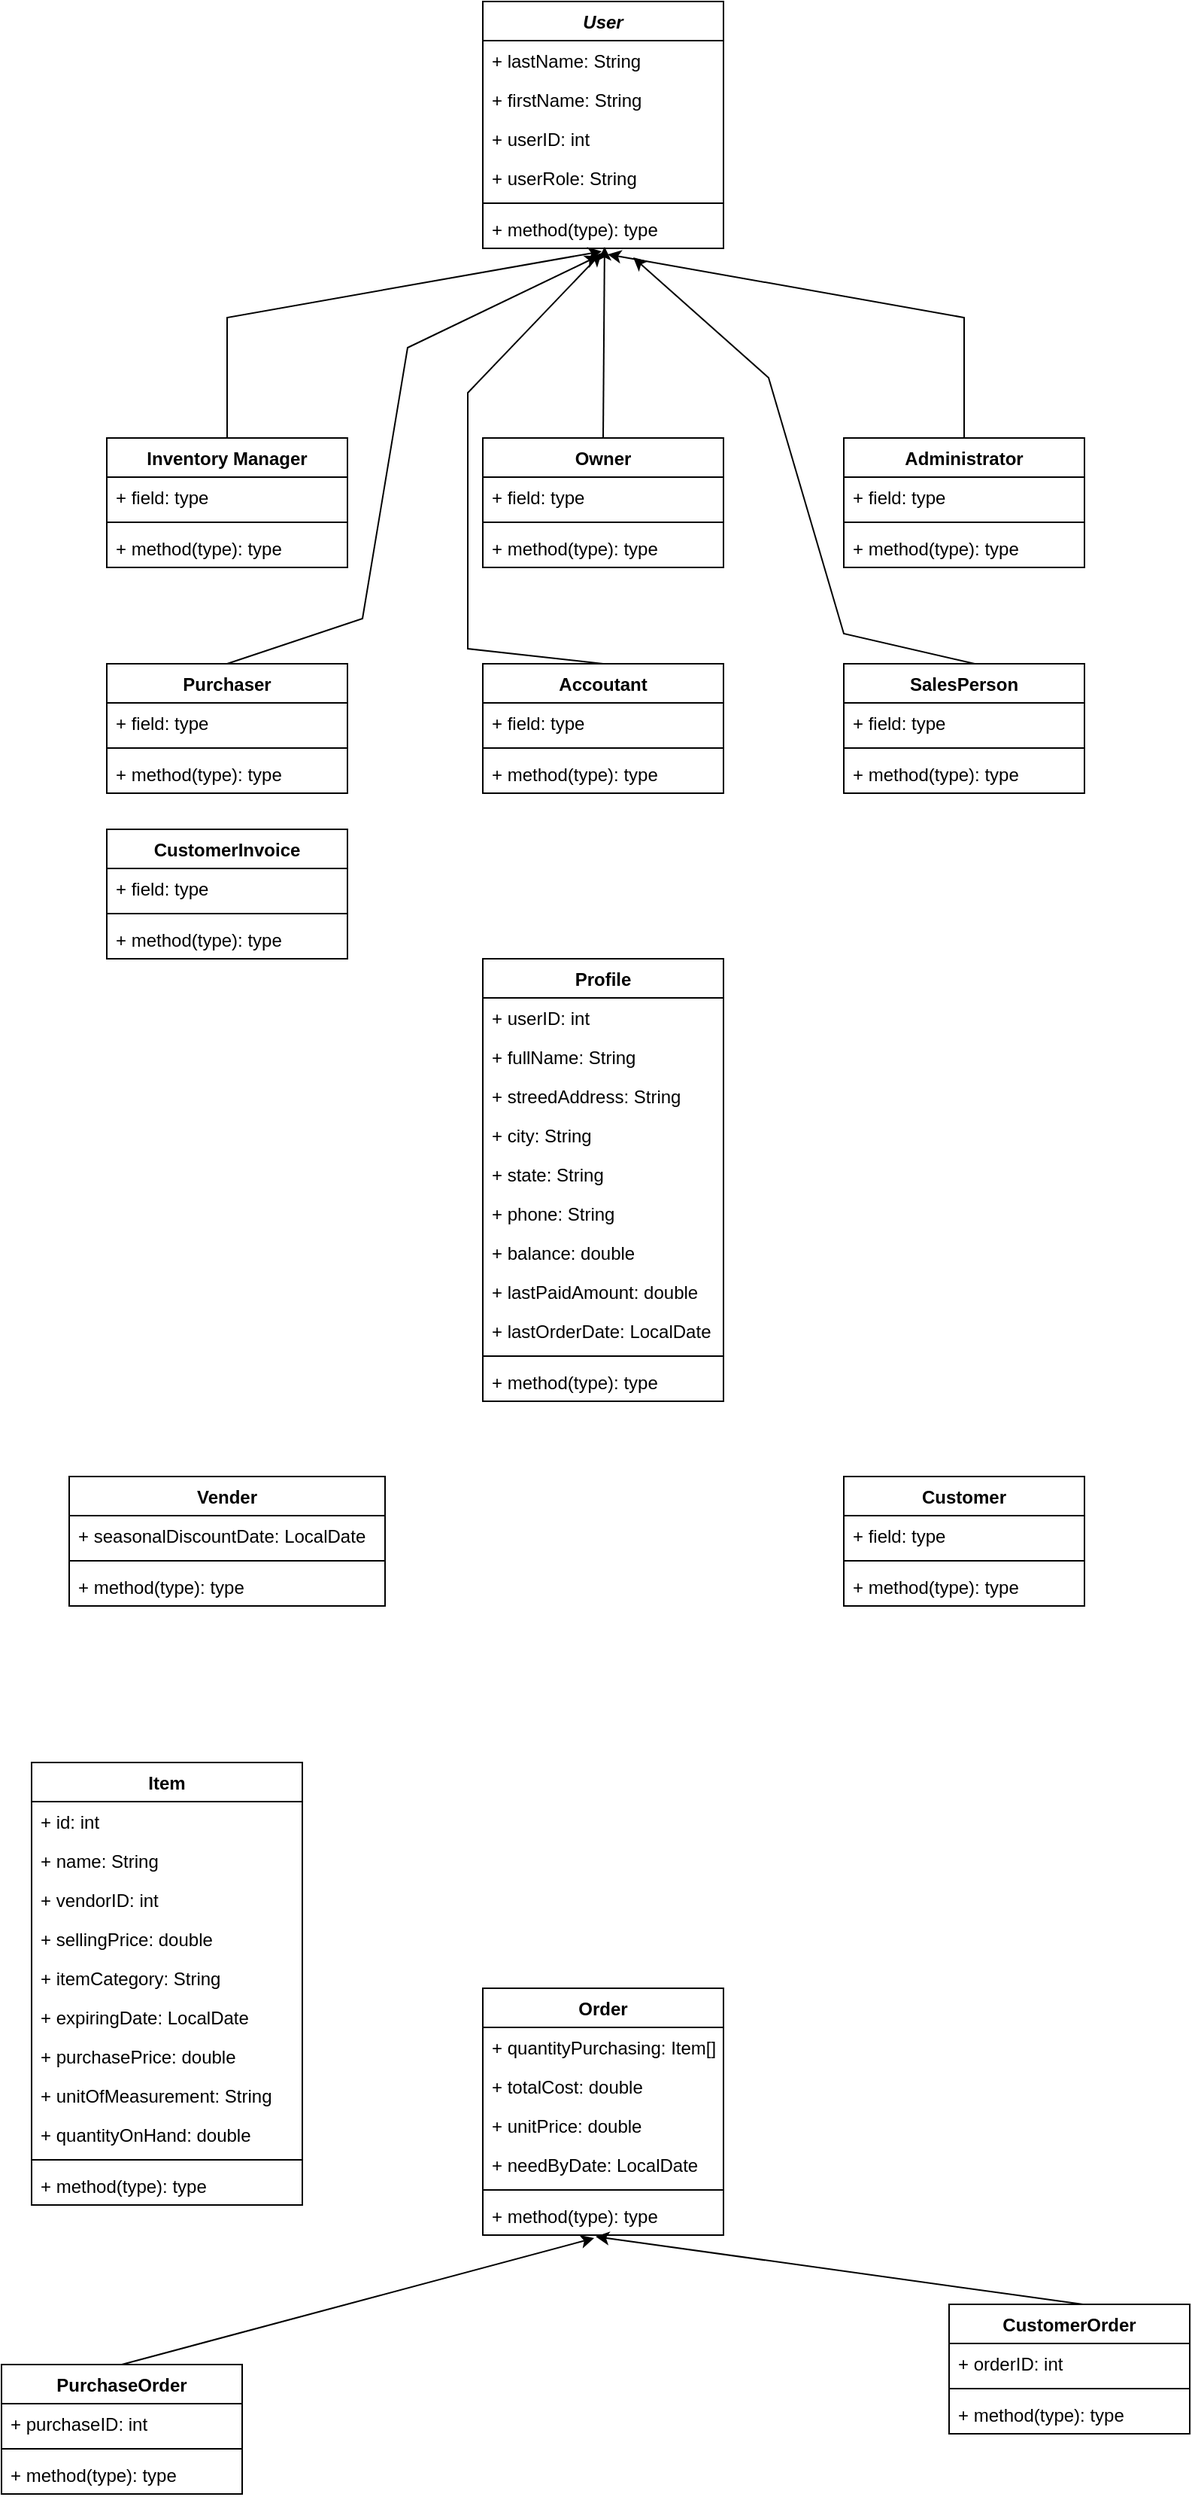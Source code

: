 <mxfile version="20.3.7" type="device" pages="2"><diagram id="37xkxZXAv3mbe71wNWgj" name="Page-1"><mxGraphModel dx="1040" dy="658" grid="1" gridSize="10" guides="1" tooltips="1" connect="1" arrows="1" fold="1" page="1" pageScale="1" pageWidth="850" pageHeight="1100" math="0" shadow="0"><root><mxCell id="0"/><mxCell id="1" parent="0"/><mxCell id="34VyH9xVh-bpmaIBGIde-11" value="User" style="swimlane;fontStyle=3;align=center;verticalAlign=top;childLayout=stackLayout;horizontal=1;startSize=26;horizontalStack=0;resizeParent=1;resizeParentMax=0;resizeLast=0;collapsible=1;marginBottom=0;" vertex="1" parent="1"><mxGeometry x="330" y="10" width="160" height="164" as="geometry"/></mxCell><mxCell id="34VyH9xVh-bpmaIBGIde-12" value="+ lastName: String" style="text;strokeColor=none;fillColor=none;align=left;verticalAlign=top;spacingLeft=4;spacingRight=4;overflow=hidden;rotatable=0;points=[[0,0.5],[1,0.5]];portConstraint=eastwest;" vertex="1" parent="34VyH9xVh-bpmaIBGIde-11"><mxGeometry y="26" width="160" height="26" as="geometry"/></mxCell><mxCell id="34VyH9xVh-bpmaIBGIde-15" value="+ firstName: String" style="text;strokeColor=none;fillColor=none;align=left;verticalAlign=top;spacingLeft=4;spacingRight=4;overflow=hidden;rotatable=0;points=[[0,0.5],[1,0.5]];portConstraint=eastwest;" vertex="1" parent="34VyH9xVh-bpmaIBGIde-11"><mxGeometry y="52" width="160" height="26" as="geometry"/></mxCell><mxCell id="34VyH9xVh-bpmaIBGIde-16" value="+ userID: int" style="text;strokeColor=none;fillColor=none;align=left;verticalAlign=top;spacingLeft=4;spacingRight=4;overflow=hidden;rotatable=0;points=[[0,0.5],[1,0.5]];portConstraint=eastwest;" vertex="1" parent="34VyH9xVh-bpmaIBGIde-11"><mxGeometry y="78" width="160" height="26" as="geometry"/></mxCell><mxCell id="34VyH9xVh-bpmaIBGIde-17" value="+ userRole: String" style="text;strokeColor=none;fillColor=none;align=left;verticalAlign=top;spacingLeft=4;spacingRight=4;overflow=hidden;rotatable=0;points=[[0,0.5],[1,0.5]];portConstraint=eastwest;" vertex="1" parent="34VyH9xVh-bpmaIBGIde-11"><mxGeometry y="104" width="160" height="26" as="geometry"/></mxCell><mxCell id="34VyH9xVh-bpmaIBGIde-13" value="" style="line;strokeWidth=1;fillColor=none;align=left;verticalAlign=middle;spacingTop=-1;spacingLeft=3;spacingRight=3;rotatable=0;labelPosition=right;points=[];portConstraint=eastwest;strokeColor=inherit;" vertex="1" parent="34VyH9xVh-bpmaIBGIde-11"><mxGeometry y="130" width="160" height="8" as="geometry"/></mxCell><mxCell id="34VyH9xVh-bpmaIBGIde-14" value="+ method(type): type" style="text;strokeColor=none;fillColor=none;align=left;verticalAlign=top;spacingLeft=4;spacingRight=4;overflow=hidden;rotatable=0;points=[[0,0.5],[1,0.5]];portConstraint=eastwest;" vertex="1" parent="34VyH9xVh-bpmaIBGIde-11"><mxGeometry y="138" width="160" height="26" as="geometry"/></mxCell><mxCell id="34VyH9xVh-bpmaIBGIde-25" value="Inventory Manager" style="swimlane;fontStyle=1;align=center;verticalAlign=top;childLayout=stackLayout;horizontal=1;startSize=26;horizontalStack=0;resizeParent=1;resizeParentMax=0;resizeLast=0;collapsible=1;marginBottom=0;" vertex="1" parent="1"><mxGeometry x="80" y="300" width="160" height="86" as="geometry"/></mxCell><mxCell id="34VyH9xVh-bpmaIBGIde-26" value="+ field: type" style="text;strokeColor=none;fillColor=none;align=left;verticalAlign=top;spacingLeft=4;spacingRight=4;overflow=hidden;rotatable=0;points=[[0,0.5],[1,0.5]];portConstraint=eastwest;" vertex="1" parent="34VyH9xVh-bpmaIBGIde-25"><mxGeometry y="26" width="160" height="26" as="geometry"/></mxCell><mxCell id="34VyH9xVh-bpmaIBGIde-27" value="" style="line;strokeWidth=1;fillColor=none;align=left;verticalAlign=middle;spacingTop=-1;spacingLeft=3;spacingRight=3;rotatable=0;labelPosition=right;points=[];portConstraint=eastwest;strokeColor=inherit;" vertex="1" parent="34VyH9xVh-bpmaIBGIde-25"><mxGeometry y="52" width="160" height="8" as="geometry"/></mxCell><mxCell id="34VyH9xVh-bpmaIBGIde-28" value="+ method(type): type" style="text;strokeColor=none;fillColor=none;align=left;verticalAlign=top;spacingLeft=4;spacingRight=4;overflow=hidden;rotatable=0;points=[[0,0.5],[1,0.5]];portConstraint=eastwest;" vertex="1" parent="34VyH9xVh-bpmaIBGIde-25"><mxGeometry y="60" width="160" height="26" as="geometry"/></mxCell><mxCell id="34VyH9xVh-bpmaIBGIde-29" value="Owner" style="swimlane;fontStyle=1;align=center;verticalAlign=top;childLayout=stackLayout;horizontal=1;startSize=26;horizontalStack=0;resizeParent=1;resizeParentMax=0;resizeLast=0;collapsible=1;marginBottom=0;" vertex="1" parent="1"><mxGeometry x="330" y="300" width="160" height="86" as="geometry"/></mxCell><mxCell id="34VyH9xVh-bpmaIBGIde-30" value="+ field: type" style="text;strokeColor=none;fillColor=none;align=left;verticalAlign=top;spacingLeft=4;spacingRight=4;overflow=hidden;rotatable=0;points=[[0,0.5],[1,0.5]];portConstraint=eastwest;" vertex="1" parent="34VyH9xVh-bpmaIBGIde-29"><mxGeometry y="26" width="160" height="26" as="geometry"/></mxCell><mxCell id="34VyH9xVh-bpmaIBGIde-31" value="" style="line;strokeWidth=1;fillColor=none;align=left;verticalAlign=middle;spacingTop=-1;spacingLeft=3;spacingRight=3;rotatable=0;labelPosition=right;points=[];portConstraint=eastwest;strokeColor=inherit;" vertex="1" parent="34VyH9xVh-bpmaIBGIde-29"><mxGeometry y="52" width="160" height="8" as="geometry"/></mxCell><mxCell id="34VyH9xVh-bpmaIBGIde-32" value="+ method(type): type" style="text;strokeColor=none;fillColor=none;align=left;verticalAlign=top;spacingLeft=4;spacingRight=4;overflow=hidden;rotatable=0;points=[[0,0.5],[1,0.5]];portConstraint=eastwest;" vertex="1" parent="34VyH9xVh-bpmaIBGIde-29"><mxGeometry y="60" width="160" height="26" as="geometry"/></mxCell><mxCell id="34VyH9xVh-bpmaIBGIde-33" value="Administrator" style="swimlane;fontStyle=1;align=center;verticalAlign=top;childLayout=stackLayout;horizontal=1;startSize=26;horizontalStack=0;resizeParent=1;resizeParentMax=0;resizeLast=0;collapsible=1;marginBottom=0;" vertex="1" parent="1"><mxGeometry x="570" y="300" width="160" height="86" as="geometry"/></mxCell><mxCell id="34VyH9xVh-bpmaIBGIde-34" value="+ field: type" style="text;strokeColor=none;fillColor=none;align=left;verticalAlign=top;spacingLeft=4;spacingRight=4;overflow=hidden;rotatable=0;points=[[0,0.5],[1,0.5]];portConstraint=eastwest;" vertex="1" parent="34VyH9xVh-bpmaIBGIde-33"><mxGeometry y="26" width="160" height="26" as="geometry"/></mxCell><mxCell id="34VyH9xVh-bpmaIBGIde-35" value="" style="line;strokeWidth=1;fillColor=none;align=left;verticalAlign=middle;spacingTop=-1;spacingLeft=3;spacingRight=3;rotatable=0;labelPosition=right;points=[];portConstraint=eastwest;strokeColor=inherit;" vertex="1" parent="34VyH9xVh-bpmaIBGIde-33"><mxGeometry y="52" width="160" height="8" as="geometry"/></mxCell><mxCell id="34VyH9xVh-bpmaIBGIde-36" value="+ method(type): type" style="text;strokeColor=none;fillColor=none;align=left;verticalAlign=top;spacingLeft=4;spacingRight=4;overflow=hidden;rotatable=0;points=[[0,0.5],[1,0.5]];portConstraint=eastwest;" vertex="1" parent="34VyH9xVh-bpmaIBGIde-33"><mxGeometry y="60" width="160" height="26" as="geometry"/></mxCell><mxCell id="tsHNt6cG1XKuOGAGjtDN-1" value="Purchaser" style="swimlane;fontStyle=1;align=center;verticalAlign=top;childLayout=stackLayout;horizontal=1;startSize=26;horizontalStack=0;resizeParent=1;resizeParentMax=0;resizeLast=0;collapsible=1;marginBottom=0;" vertex="1" parent="1"><mxGeometry x="80" y="450" width="160" height="86" as="geometry"/></mxCell><mxCell id="tsHNt6cG1XKuOGAGjtDN-2" value="+ field: type" style="text;strokeColor=none;fillColor=none;align=left;verticalAlign=top;spacingLeft=4;spacingRight=4;overflow=hidden;rotatable=0;points=[[0,0.5],[1,0.5]];portConstraint=eastwest;" vertex="1" parent="tsHNt6cG1XKuOGAGjtDN-1"><mxGeometry y="26" width="160" height="26" as="geometry"/></mxCell><mxCell id="tsHNt6cG1XKuOGAGjtDN-3" value="" style="line;strokeWidth=1;fillColor=none;align=left;verticalAlign=middle;spacingTop=-1;spacingLeft=3;spacingRight=3;rotatable=0;labelPosition=right;points=[];portConstraint=eastwest;strokeColor=inherit;" vertex="1" parent="tsHNt6cG1XKuOGAGjtDN-1"><mxGeometry y="52" width="160" height="8" as="geometry"/></mxCell><mxCell id="tsHNt6cG1XKuOGAGjtDN-4" value="+ method(type): type" style="text;strokeColor=none;fillColor=none;align=left;verticalAlign=top;spacingLeft=4;spacingRight=4;overflow=hidden;rotatable=0;points=[[0,0.5],[1,0.5]];portConstraint=eastwest;" vertex="1" parent="tsHNt6cG1XKuOGAGjtDN-1"><mxGeometry y="60" width="160" height="26" as="geometry"/></mxCell><mxCell id="tsHNt6cG1XKuOGAGjtDN-5" value="" style="endArrow=classic;html=1;rounded=0;exitX=0.5;exitY=0;exitDx=0;exitDy=0;entryX=0.506;entryY=0.962;entryDx=0;entryDy=0;entryPerimeter=0;" edge="1" parent="1" source="34VyH9xVh-bpmaIBGIde-29" target="34VyH9xVh-bpmaIBGIde-14"><mxGeometry width="50" height="50" relative="1" as="geometry"><mxPoint x="400" y="440" as="sourcePoint"/><mxPoint x="450" y="390" as="targetPoint"/></mxGeometry></mxCell><mxCell id="tsHNt6cG1XKuOGAGjtDN-6" value="" style="endArrow=classic;html=1;rounded=0;exitX=0.5;exitY=0;exitDx=0;exitDy=0;entryX=0.494;entryY=1.077;entryDx=0;entryDy=0;entryPerimeter=0;" edge="1" parent="1" source="34VyH9xVh-bpmaIBGIde-25" target="34VyH9xVh-bpmaIBGIde-14"><mxGeometry width="50" height="50" relative="1" as="geometry"><mxPoint x="400" y="240" as="sourcePoint"/><mxPoint x="430" y="220" as="targetPoint"/><Array as="points"><mxPoint x="160" y="220"/></Array></mxGeometry></mxCell><mxCell id="tsHNt6cG1XKuOGAGjtDN-7" value="" style="endArrow=classic;html=1;rounded=0;exitX=0.5;exitY=0;exitDx=0;exitDy=0;entryX=0.519;entryY=1.154;entryDx=0;entryDy=0;entryPerimeter=0;" edge="1" parent="1" source="34VyH9xVh-bpmaIBGIde-33" target="34VyH9xVh-bpmaIBGIde-14"><mxGeometry width="50" height="50" relative="1" as="geometry"><mxPoint x="400" y="240" as="sourcePoint"/><mxPoint x="450" y="220" as="targetPoint"/><Array as="points"><mxPoint x="650" y="220"/></Array></mxGeometry></mxCell><mxCell id="tsHNt6cG1XKuOGAGjtDN-12" value="Accoutant" style="swimlane;fontStyle=1;align=center;verticalAlign=top;childLayout=stackLayout;horizontal=1;startSize=26;horizontalStack=0;resizeParent=1;resizeParentMax=0;resizeLast=0;collapsible=1;marginBottom=0;" vertex="1" parent="1"><mxGeometry x="330" y="450" width="160" height="86" as="geometry"/></mxCell><mxCell id="tsHNt6cG1XKuOGAGjtDN-13" value="+ field: type" style="text;strokeColor=none;fillColor=none;align=left;verticalAlign=top;spacingLeft=4;spacingRight=4;overflow=hidden;rotatable=0;points=[[0,0.5],[1,0.5]];portConstraint=eastwest;" vertex="1" parent="tsHNt6cG1XKuOGAGjtDN-12"><mxGeometry y="26" width="160" height="26" as="geometry"/></mxCell><mxCell id="tsHNt6cG1XKuOGAGjtDN-14" value="" style="line;strokeWidth=1;fillColor=none;align=left;verticalAlign=middle;spacingTop=-1;spacingLeft=3;spacingRight=3;rotatable=0;labelPosition=right;points=[];portConstraint=eastwest;strokeColor=inherit;" vertex="1" parent="tsHNt6cG1XKuOGAGjtDN-12"><mxGeometry y="52" width="160" height="8" as="geometry"/></mxCell><mxCell id="tsHNt6cG1XKuOGAGjtDN-15" value="+ method(type): type" style="text;strokeColor=none;fillColor=none;align=left;verticalAlign=top;spacingLeft=4;spacingRight=4;overflow=hidden;rotatable=0;points=[[0,0.5],[1,0.5]];portConstraint=eastwest;" vertex="1" parent="tsHNt6cG1XKuOGAGjtDN-12"><mxGeometry y="60" width="160" height="26" as="geometry"/></mxCell><mxCell id="tsHNt6cG1XKuOGAGjtDN-16" value="SalesPerson" style="swimlane;fontStyle=1;align=center;verticalAlign=top;childLayout=stackLayout;horizontal=1;startSize=26;horizontalStack=0;resizeParent=1;resizeParentMax=0;resizeLast=0;collapsible=1;marginBottom=0;" vertex="1" parent="1"><mxGeometry x="570" y="450" width="160" height="86" as="geometry"/></mxCell><mxCell id="tsHNt6cG1XKuOGAGjtDN-17" value="+ field: type" style="text;strokeColor=none;fillColor=none;align=left;verticalAlign=top;spacingLeft=4;spacingRight=4;overflow=hidden;rotatable=0;points=[[0,0.5],[1,0.5]];portConstraint=eastwest;" vertex="1" parent="tsHNt6cG1XKuOGAGjtDN-16"><mxGeometry y="26" width="160" height="26" as="geometry"/></mxCell><mxCell id="tsHNt6cG1XKuOGAGjtDN-18" value="" style="line;strokeWidth=1;fillColor=none;align=left;verticalAlign=middle;spacingTop=-1;spacingLeft=3;spacingRight=3;rotatable=0;labelPosition=right;points=[];portConstraint=eastwest;strokeColor=inherit;" vertex="1" parent="tsHNt6cG1XKuOGAGjtDN-16"><mxGeometry y="52" width="160" height="8" as="geometry"/></mxCell><mxCell id="tsHNt6cG1XKuOGAGjtDN-19" value="+ method(type): type" style="text;strokeColor=none;fillColor=none;align=left;verticalAlign=top;spacingLeft=4;spacingRight=4;overflow=hidden;rotatable=0;points=[[0,0.5],[1,0.5]];portConstraint=eastwest;" vertex="1" parent="tsHNt6cG1XKuOGAGjtDN-16"><mxGeometry y="60" width="160" height="26" as="geometry"/></mxCell><mxCell id="tsHNt6cG1XKuOGAGjtDN-20" value="Customer" style="swimlane;fontStyle=1;align=center;verticalAlign=top;childLayout=stackLayout;horizontal=1;startSize=26;horizontalStack=0;resizeParent=1;resizeParentMax=0;resizeLast=0;collapsible=1;marginBottom=0;" vertex="1" parent="1"><mxGeometry x="570" y="990" width="160" height="86" as="geometry"/></mxCell><mxCell id="tsHNt6cG1XKuOGAGjtDN-21" value="+ field: type" style="text;strokeColor=none;fillColor=none;align=left;verticalAlign=top;spacingLeft=4;spacingRight=4;overflow=hidden;rotatable=0;points=[[0,0.5],[1,0.5]];portConstraint=eastwest;" vertex="1" parent="tsHNt6cG1XKuOGAGjtDN-20"><mxGeometry y="26" width="160" height="26" as="geometry"/></mxCell><mxCell id="tsHNt6cG1XKuOGAGjtDN-22" value="" style="line;strokeWidth=1;fillColor=none;align=left;verticalAlign=middle;spacingTop=-1;spacingLeft=3;spacingRight=3;rotatable=0;labelPosition=right;points=[];portConstraint=eastwest;strokeColor=inherit;" vertex="1" parent="tsHNt6cG1XKuOGAGjtDN-20"><mxGeometry y="52" width="160" height="8" as="geometry"/></mxCell><mxCell id="tsHNt6cG1XKuOGAGjtDN-23" value="+ method(type): type" style="text;strokeColor=none;fillColor=none;align=left;verticalAlign=top;spacingLeft=4;spacingRight=4;overflow=hidden;rotatable=0;points=[[0,0.5],[1,0.5]];portConstraint=eastwest;" vertex="1" parent="tsHNt6cG1XKuOGAGjtDN-20"><mxGeometry y="60" width="160" height="26" as="geometry"/></mxCell><mxCell id="tsHNt6cG1XKuOGAGjtDN-25" value="" style="endArrow=classic;html=1;rounded=0;exitX=0.544;exitY=0;exitDx=0;exitDy=0;exitPerimeter=0;" edge="1" parent="1" source="tsHNt6cG1XKuOGAGjtDN-16"><mxGeometry width="50" height="50" relative="1" as="geometry"><mxPoint x="400" y="520" as="sourcePoint"/><mxPoint x="430" y="180" as="targetPoint"/><Array as="points"><mxPoint x="570" y="430"/><mxPoint x="520" y="260"/></Array></mxGeometry></mxCell><mxCell id="tsHNt6cG1XKuOGAGjtDN-26" value="" style="endArrow=classic;html=1;rounded=0;exitX=0.5;exitY=0;exitDx=0;exitDy=0;entryX=0.494;entryY=1.115;entryDx=0;entryDy=0;entryPerimeter=0;" edge="1" parent="1" source="tsHNt6cG1XKuOGAGjtDN-12" target="34VyH9xVh-bpmaIBGIde-14"><mxGeometry width="50" height="50" relative="1" as="geometry"><mxPoint x="400" y="520" as="sourcePoint"/><mxPoint x="425" y="180" as="targetPoint"/><Array as="points"><mxPoint x="320" y="440"/><mxPoint x="320" y="270"/></Array></mxGeometry></mxCell><mxCell id="tsHNt6cG1XKuOGAGjtDN-27" value="" style="endArrow=classic;html=1;rounded=0;exitX=0.5;exitY=0;exitDx=0;exitDy=0;entryX=0.481;entryY=1.192;entryDx=0;entryDy=0;entryPerimeter=0;" edge="1" parent="1" source="tsHNt6cG1XKuOGAGjtDN-1" target="34VyH9xVh-bpmaIBGIde-14"><mxGeometry width="50" height="50" relative="1" as="geometry"><mxPoint x="400" y="420" as="sourcePoint"/><mxPoint x="450" y="370" as="targetPoint"/><Array as="points"><mxPoint x="250" y="420"/><mxPoint x="280" y="240"/></Array></mxGeometry></mxCell><mxCell id="tsHNt6cG1XKuOGAGjtDN-28" value="Item" style="swimlane;fontStyle=1;align=center;verticalAlign=top;childLayout=stackLayout;horizontal=1;startSize=26;horizontalStack=0;resizeParent=1;resizeParentMax=0;resizeLast=0;collapsible=1;marginBottom=0;" vertex="1" parent="1"><mxGeometry x="30" y="1180" width="180" height="294" as="geometry"/></mxCell><mxCell id="tsHNt6cG1XKuOGAGjtDN-29" value="+ id: int" style="text;strokeColor=none;fillColor=none;align=left;verticalAlign=top;spacingLeft=4;spacingRight=4;overflow=hidden;rotatable=0;points=[[0,0.5],[1,0.5]];portConstraint=eastwest;" vertex="1" parent="tsHNt6cG1XKuOGAGjtDN-28"><mxGeometry y="26" width="180" height="26" as="geometry"/></mxCell><mxCell id="tsHNt6cG1XKuOGAGjtDN-56" value="+ name: String" style="text;strokeColor=none;fillColor=none;align=left;verticalAlign=top;spacingLeft=4;spacingRight=4;overflow=hidden;rotatable=0;points=[[0,0.5],[1,0.5]];portConstraint=eastwest;" vertex="1" parent="tsHNt6cG1XKuOGAGjtDN-28"><mxGeometry y="52" width="180" height="26" as="geometry"/></mxCell><mxCell id="tsHNt6cG1XKuOGAGjtDN-57" value="+ vendorID: int" style="text;strokeColor=none;fillColor=none;align=left;verticalAlign=top;spacingLeft=4;spacingRight=4;overflow=hidden;rotatable=0;points=[[0,0.5],[1,0.5]];portConstraint=eastwest;" vertex="1" parent="tsHNt6cG1XKuOGAGjtDN-28"><mxGeometry y="78" width="180" height="26" as="geometry"/></mxCell><mxCell id="tsHNt6cG1XKuOGAGjtDN-58" value="+ sellingPrice: double" style="text;strokeColor=none;fillColor=none;align=left;verticalAlign=top;spacingLeft=4;spacingRight=4;overflow=hidden;rotatable=0;points=[[0,0.5],[1,0.5]];portConstraint=eastwest;" vertex="1" parent="tsHNt6cG1XKuOGAGjtDN-28"><mxGeometry y="104" width="180" height="26" as="geometry"/></mxCell><mxCell id="tsHNt6cG1XKuOGAGjtDN-59" value="+ itemCategory: String" style="text;strokeColor=none;fillColor=none;align=left;verticalAlign=top;spacingLeft=4;spacingRight=4;overflow=hidden;rotatable=0;points=[[0,0.5],[1,0.5]];portConstraint=eastwest;" vertex="1" parent="tsHNt6cG1XKuOGAGjtDN-28"><mxGeometry y="130" width="180" height="26" as="geometry"/></mxCell><mxCell id="tsHNt6cG1XKuOGAGjtDN-60" value="+ expiringDate: LocalDate" style="text;strokeColor=none;fillColor=none;align=left;verticalAlign=top;spacingLeft=4;spacingRight=4;overflow=hidden;rotatable=0;points=[[0,0.5],[1,0.5]];portConstraint=eastwest;" vertex="1" parent="tsHNt6cG1XKuOGAGjtDN-28"><mxGeometry y="156" width="180" height="26" as="geometry"/></mxCell><mxCell id="tsHNt6cG1XKuOGAGjtDN-61" value="+ purchasePrice: double" style="text;strokeColor=none;fillColor=none;align=left;verticalAlign=top;spacingLeft=4;spacingRight=4;overflow=hidden;rotatable=0;points=[[0,0.5],[1,0.5]];portConstraint=eastwest;" vertex="1" parent="tsHNt6cG1XKuOGAGjtDN-28"><mxGeometry y="182" width="180" height="26" as="geometry"/></mxCell><mxCell id="tsHNt6cG1XKuOGAGjtDN-62" value="+ unitOfMeasurement: String" style="text;strokeColor=none;fillColor=none;align=left;verticalAlign=top;spacingLeft=4;spacingRight=4;overflow=hidden;rotatable=0;points=[[0,0.5],[1,0.5]];portConstraint=eastwest;" vertex="1" parent="tsHNt6cG1XKuOGAGjtDN-28"><mxGeometry y="208" width="180" height="26" as="geometry"/></mxCell><mxCell id="tsHNt6cG1XKuOGAGjtDN-63" value="+ quantityOnHand: double" style="text;strokeColor=none;fillColor=none;align=left;verticalAlign=top;spacingLeft=4;spacingRight=4;overflow=hidden;rotatable=0;points=[[0,0.5],[1,0.5]];portConstraint=eastwest;" vertex="1" parent="tsHNt6cG1XKuOGAGjtDN-28"><mxGeometry y="234" width="180" height="26" as="geometry"/></mxCell><mxCell id="tsHNt6cG1XKuOGAGjtDN-30" value="" style="line;strokeWidth=1;fillColor=none;align=left;verticalAlign=middle;spacingTop=-1;spacingLeft=3;spacingRight=3;rotatable=0;labelPosition=right;points=[];portConstraint=eastwest;strokeColor=inherit;" vertex="1" parent="tsHNt6cG1XKuOGAGjtDN-28"><mxGeometry y="260" width="180" height="8" as="geometry"/></mxCell><mxCell id="tsHNt6cG1XKuOGAGjtDN-31" value="+ method(type): type" style="text;strokeColor=none;fillColor=none;align=left;verticalAlign=top;spacingLeft=4;spacingRight=4;overflow=hidden;rotatable=0;points=[[0,0.5],[1,0.5]];portConstraint=eastwest;" vertex="1" parent="tsHNt6cG1XKuOGAGjtDN-28"><mxGeometry y="268" width="180" height="26" as="geometry"/></mxCell><mxCell id="tsHNt6cG1XKuOGAGjtDN-32" value="Vender" style="swimlane;fontStyle=1;align=center;verticalAlign=top;childLayout=stackLayout;horizontal=1;startSize=26;horizontalStack=0;resizeParent=1;resizeParentMax=0;resizeLast=0;collapsible=1;marginBottom=0;" vertex="1" parent="1"><mxGeometry x="55" y="990" width="210" height="86" as="geometry"/></mxCell><mxCell id="tsHNt6cG1XKuOGAGjtDN-33" value="+ seasonalDiscountDate: LocalDate" style="text;strokeColor=none;fillColor=none;align=left;verticalAlign=top;spacingLeft=4;spacingRight=4;overflow=hidden;rotatable=0;points=[[0,0.5],[1,0.5]];portConstraint=eastwest;" vertex="1" parent="tsHNt6cG1XKuOGAGjtDN-32"><mxGeometry y="26" width="210" height="26" as="geometry"/></mxCell><mxCell id="tsHNt6cG1XKuOGAGjtDN-34" value="" style="line;strokeWidth=1;fillColor=none;align=left;verticalAlign=middle;spacingTop=-1;spacingLeft=3;spacingRight=3;rotatable=0;labelPosition=right;points=[];portConstraint=eastwest;strokeColor=inherit;" vertex="1" parent="tsHNt6cG1XKuOGAGjtDN-32"><mxGeometry y="52" width="210" height="8" as="geometry"/></mxCell><mxCell id="tsHNt6cG1XKuOGAGjtDN-35" value="+ method(type): type" style="text;strokeColor=none;fillColor=none;align=left;verticalAlign=top;spacingLeft=4;spacingRight=4;overflow=hidden;rotatable=0;points=[[0,0.5],[1,0.5]];portConstraint=eastwest;" vertex="1" parent="tsHNt6cG1XKuOGAGjtDN-32"><mxGeometry y="60" width="210" height="26" as="geometry"/></mxCell><mxCell id="tsHNt6cG1XKuOGAGjtDN-38" value="CustomerInvoice" style="swimlane;fontStyle=1;align=center;verticalAlign=top;childLayout=stackLayout;horizontal=1;startSize=26;horizontalStack=0;resizeParent=1;resizeParentMax=0;resizeLast=0;collapsible=1;marginBottom=0;" vertex="1" parent="1"><mxGeometry x="80" y="560" width="160" height="86" as="geometry"/></mxCell><mxCell id="tsHNt6cG1XKuOGAGjtDN-39" value="+ field: type" style="text;strokeColor=none;fillColor=none;align=left;verticalAlign=top;spacingLeft=4;spacingRight=4;overflow=hidden;rotatable=0;points=[[0,0.5],[1,0.5]];portConstraint=eastwest;" vertex="1" parent="tsHNt6cG1XKuOGAGjtDN-38"><mxGeometry y="26" width="160" height="26" as="geometry"/></mxCell><mxCell id="tsHNt6cG1XKuOGAGjtDN-40" value="" style="line;strokeWidth=1;fillColor=none;align=left;verticalAlign=middle;spacingTop=-1;spacingLeft=3;spacingRight=3;rotatable=0;labelPosition=right;points=[];portConstraint=eastwest;strokeColor=inherit;" vertex="1" parent="tsHNt6cG1XKuOGAGjtDN-38"><mxGeometry y="52" width="160" height="8" as="geometry"/></mxCell><mxCell id="tsHNt6cG1XKuOGAGjtDN-41" value="+ method(type): type" style="text;strokeColor=none;fillColor=none;align=left;verticalAlign=top;spacingLeft=4;spacingRight=4;overflow=hidden;rotatable=0;points=[[0,0.5],[1,0.5]];portConstraint=eastwest;" vertex="1" parent="tsHNt6cG1XKuOGAGjtDN-38"><mxGeometry y="60" width="160" height="26" as="geometry"/></mxCell><mxCell id="tsHNt6cG1XKuOGAGjtDN-42" value="CustomerOrder" style="swimlane;fontStyle=1;align=center;verticalAlign=top;childLayout=stackLayout;horizontal=1;startSize=26;horizontalStack=0;resizeParent=1;resizeParentMax=0;resizeLast=0;collapsible=1;marginBottom=0;" vertex="1" parent="1"><mxGeometry x="640" y="1540" width="160" height="86" as="geometry"/></mxCell><mxCell id="tsHNt6cG1XKuOGAGjtDN-75" value="+ orderID: int" style="text;strokeColor=none;fillColor=none;align=left;verticalAlign=top;spacingLeft=4;spacingRight=4;overflow=hidden;rotatable=0;points=[[0,0.5],[1,0.5]];portConstraint=eastwest;" vertex="1" parent="tsHNt6cG1XKuOGAGjtDN-42"><mxGeometry y="26" width="160" height="26" as="geometry"/></mxCell><mxCell id="tsHNt6cG1XKuOGAGjtDN-44" value="" style="line;strokeWidth=1;fillColor=none;align=left;verticalAlign=middle;spacingTop=-1;spacingLeft=3;spacingRight=3;rotatable=0;labelPosition=right;points=[];portConstraint=eastwest;strokeColor=inherit;" vertex="1" parent="tsHNt6cG1XKuOGAGjtDN-42"><mxGeometry y="52" width="160" height="8" as="geometry"/></mxCell><mxCell id="tsHNt6cG1XKuOGAGjtDN-45" value="+ method(type): type" style="text;strokeColor=none;fillColor=none;align=left;verticalAlign=top;spacingLeft=4;spacingRight=4;overflow=hidden;rotatable=0;points=[[0,0.5],[1,0.5]];portConstraint=eastwest;" vertex="1" parent="tsHNt6cG1XKuOGAGjtDN-42"><mxGeometry y="60" width="160" height="26" as="geometry"/></mxCell><mxCell id="tsHNt6cG1XKuOGAGjtDN-46" value="PurchaseOrder" style="swimlane;fontStyle=1;align=center;verticalAlign=top;childLayout=stackLayout;horizontal=1;startSize=26;horizontalStack=0;resizeParent=1;resizeParentMax=0;resizeLast=0;collapsible=1;marginBottom=0;" vertex="1" parent="1"><mxGeometry x="10" y="1580" width="160" height="86" as="geometry"/></mxCell><mxCell id="tsHNt6cG1XKuOGAGjtDN-71" value="+ purchaseID: int" style="text;strokeColor=none;fillColor=none;align=left;verticalAlign=top;spacingLeft=4;spacingRight=4;overflow=hidden;rotatable=0;points=[[0,0.5],[1,0.5]];portConstraint=eastwest;" vertex="1" parent="tsHNt6cG1XKuOGAGjtDN-46"><mxGeometry y="26" width="160" height="26" as="geometry"/></mxCell><mxCell id="tsHNt6cG1XKuOGAGjtDN-48" value="" style="line;strokeWidth=1;fillColor=none;align=left;verticalAlign=middle;spacingTop=-1;spacingLeft=3;spacingRight=3;rotatable=0;labelPosition=right;points=[];portConstraint=eastwest;strokeColor=inherit;" vertex="1" parent="tsHNt6cG1XKuOGAGjtDN-46"><mxGeometry y="52" width="160" height="8" as="geometry"/></mxCell><mxCell id="tsHNt6cG1XKuOGAGjtDN-49" value="+ method(type): type" style="text;strokeColor=none;fillColor=none;align=left;verticalAlign=top;spacingLeft=4;spacingRight=4;overflow=hidden;rotatable=0;points=[[0,0.5],[1,0.5]];portConstraint=eastwest;" vertex="1" parent="tsHNt6cG1XKuOGAGjtDN-46"><mxGeometry y="60" width="160" height="26" as="geometry"/></mxCell><mxCell id="tsHNt6cG1XKuOGAGjtDN-50" value="Order" style="swimlane;fontStyle=1;align=center;verticalAlign=top;childLayout=stackLayout;horizontal=1;startSize=26;horizontalStack=0;resizeParent=1;resizeParentMax=0;resizeLast=0;collapsible=1;marginBottom=0;" vertex="1" parent="1"><mxGeometry x="330" y="1330" width="160" height="164" as="geometry"/></mxCell><mxCell id="tsHNt6cG1XKuOGAGjtDN-51" value="+ quantityPurchasing: Item[]" style="text;strokeColor=none;fillColor=none;align=left;verticalAlign=top;spacingLeft=4;spacingRight=4;overflow=hidden;rotatable=0;points=[[0,0.5],[1,0.5]];portConstraint=eastwest;" vertex="1" parent="tsHNt6cG1XKuOGAGjtDN-50"><mxGeometry y="26" width="160" height="26" as="geometry"/></mxCell><mxCell id="tsHNt6cG1XKuOGAGjtDN-78" value="+ totalCost: double" style="text;strokeColor=none;fillColor=none;align=left;verticalAlign=top;spacingLeft=4;spacingRight=4;overflow=hidden;rotatable=0;points=[[0,0.5],[1,0.5]];portConstraint=eastwest;" vertex="1" parent="tsHNt6cG1XKuOGAGjtDN-50"><mxGeometry y="52" width="160" height="26" as="geometry"/></mxCell><mxCell id="tsHNt6cG1XKuOGAGjtDN-79" value="+ unitPrice: double" style="text;strokeColor=none;fillColor=none;align=left;verticalAlign=top;spacingLeft=4;spacingRight=4;overflow=hidden;rotatable=0;points=[[0,0.5],[1,0.5]];portConstraint=eastwest;" vertex="1" parent="tsHNt6cG1XKuOGAGjtDN-50"><mxGeometry y="78" width="160" height="26" as="geometry"/></mxCell><mxCell id="tsHNt6cG1XKuOGAGjtDN-80" value="+ needByDate: LocalDate" style="text;strokeColor=none;fillColor=none;align=left;verticalAlign=top;spacingLeft=4;spacingRight=4;overflow=hidden;rotatable=0;points=[[0,0.5],[1,0.5]];portConstraint=eastwest;" vertex="1" parent="tsHNt6cG1XKuOGAGjtDN-50"><mxGeometry y="104" width="160" height="26" as="geometry"/></mxCell><mxCell id="tsHNt6cG1XKuOGAGjtDN-52" value="" style="line;strokeWidth=1;fillColor=none;align=left;verticalAlign=middle;spacingTop=-1;spacingLeft=3;spacingRight=3;rotatable=0;labelPosition=right;points=[];portConstraint=eastwest;strokeColor=inherit;" vertex="1" parent="tsHNt6cG1XKuOGAGjtDN-50"><mxGeometry y="130" width="160" height="8" as="geometry"/></mxCell><mxCell id="tsHNt6cG1XKuOGAGjtDN-53" value="+ method(type): type" style="text;strokeColor=none;fillColor=none;align=left;verticalAlign=top;spacingLeft=4;spacingRight=4;overflow=hidden;rotatable=0;points=[[0,0.5],[1,0.5]];portConstraint=eastwest;" vertex="1" parent="tsHNt6cG1XKuOGAGjtDN-50"><mxGeometry y="138" width="160" height="26" as="geometry"/></mxCell><mxCell id="tsHNt6cG1XKuOGAGjtDN-54" value="" style="endArrow=classic;html=1;rounded=0;exitX=0.5;exitY=0;exitDx=0;exitDy=0;entryX=0.463;entryY=1.077;entryDx=0;entryDy=0;entryPerimeter=0;" edge="1" parent="1" source="tsHNt6cG1XKuOGAGjtDN-46" target="tsHNt6cG1XKuOGAGjtDN-53"><mxGeometry width="50" height="50" relative="1" as="geometry"><mxPoint x="400" y="920" as="sourcePoint"/><mxPoint x="450" y="870" as="targetPoint"/></mxGeometry></mxCell><mxCell id="tsHNt6cG1XKuOGAGjtDN-55" value="" style="endArrow=classic;html=1;rounded=0;exitX=0.556;exitY=0;exitDx=0;exitDy=0;exitPerimeter=0;entryX=0.469;entryY=1.038;entryDx=0;entryDy=0;entryPerimeter=0;" edge="1" parent="1" source="tsHNt6cG1XKuOGAGjtDN-42" target="tsHNt6cG1XKuOGAGjtDN-53"><mxGeometry width="50" height="50" relative="1" as="geometry"><mxPoint x="400" y="920" as="sourcePoint"/><mxPoint x="450" y="870" as="targetPoint"/></mxGeometry></mxCell><mxCell id="tsHNt6cG1XKuOGAGjtDN-81" value="Profile" style="swimlane;fontStyle=1;align=center;verticalAlign=top;childLayout=stackLayout;horizontal=1;startSize=26;horizontalStack=0;resizeParent=1;resizeParentMax=0;resizeLast=0;collapsible=1;marginBottom=0;" vertex="1" parent="1"><mxGeometry x="330" y="646" width="160" height="294" as="geometry"/></mxCell><mxCell id="tsHNt6cG1XKuOGAGjtDN-82" value="+ userID: int" style="text;strokeColor=none;fillColor=none;align=left;verticalAlign=top;spacingLeft=4;spacingRight=4;overflow=hidden;rotatable=0;points=[[0,0.5],[1,0.5]];portConstraint=eastwest;" vertex="1" parent="tsHNt6cG1XKuOGAGjtDN-81"><mxGeometry y="26" width="160" height="26" as="geometry"/></mxCell><mxCell id="tsHNt6cG1XKuOGAGjtDN-85" value="+ fullName: String" style="text;strokeColor=none;fillColor=none;align=left;verticalAlign=top;spacingLeft=4;spacingRight=4;overflow=hidden;rotatable=0;points=[[0,0.5],[1,0.5]];portConstraint=eastwest;" vertex="1" parent="tsHNt6cG1XKuOGAGjtDN-81"><mxGeometry y="52" width="160" height="26" as="geometry"/></mxCell><mxCell id="tsHNt6cG1XKuOGAGjtDN-86" value="+ streedAddress: String" style="text;strokeColor=none;fillColor=none;align=left;verticalAlign=top;spacingLeft=4;spacingRight=4;overflow=hidden;rotatable=0;points=[[0,0.5],[1,0.5]];portConstraint=eastwest;" vertex="1" parent="tsHNt6cG1XKuOGAGjtDN-81"><mxGeometry y="78" width="160" height="26" as="geometry"/></mxCell><mxCell id="tsHNt6cG1XKuOGAGjtDN-89" value="+ city: String" style="text;strokeColor=none;fillColor=none;align=left;verticalAlign=top;spacingLeft=4;spacingRight=4;overflow=hidden;rotatable=0;points=[[0,0.5],[1,0.5]];portConstraint=eastwest;" vertex="1" parent="tsHNt6cG1XKuOGAGjtDN-81"><mxGeometry y="104" width="160" height="26" as="geometry"/></mxCell><mxCell id="tsHNt6cG1XKuOGAGjtDN-88" value="+ state: String" style="text;strokeColor=none;fillColor=none;align=left;verticalAlign=top;spacingLeft=4;spacingRight=4;overflow=hidden;rotatable=0;points=[[0,0.5],[1,0.5]];portConstraint=eastwest;" vertex="1" parent="tsHNt6cG1XKuOGAGjtDN-81"><mxGeometry y="130" width="160" height="26" as="geometry"/></mxCell><mxCell id="tsHNt6cG1XKuOGAGjtDN-90" value="+ phone: String" style="text;strokeColor=none;fillColor=none;align=left;verticalAlign=top;spacingLeft=4;spacingRight=4;overflow=hidden;rotatable=0;points=[[0,0.5],[1,0.5]];portConstraint=eastwest;" vertex="1" parent="tsHNt6cG1XKuOGAGjtDN-81"><mxGeometry y="156" width="160" height="26" as="geometry"/></mxCell><mxCell id="tsHNt6cG1XKuOGAGjtDN-91" value="+ balance: double" style="text;strokeColor=none;fillColor=none;align=left;verticalAlign=top;spacingLeft=4;spacingRight=4;overflow=hidden;rotatable=0;points=[[0,0.5],[1,0.5]];portConstraint=eastwest;" vertex="1" parent="tsHNt6cG1XKuOGAGjtDN-81"><mxGeometry y="182" width="160" height="26" as="geometry"/></mxCell><mxCell id="tsHNt6cG1XKuOGAGjtDN-92" value="+ lastPaidAmount: double" style="text;strokeColor=none;fillColor=none;align=left;verticalAlign=top;spacingLeft=4;spacingRight=4;overflow=hidden;rotatable=0;points=[[0,0.5],[1,0.5]];portConstraint=eastwest;" vertex="1" parent="tsHNt6cG1XKuOGAGjtDN-81"><mxGeometry y="208" width="160" height="26" as="geometry"/></mxCell><mxCell id="tsHNt6cG1XKuOGAGjtDN-93" value="+ lastOrderDate: LocalDate" style="text;strokeColor=none;fillColor=none;align=left;verticalAlign=top;spacingLeft=4;spacingRight=4;overflow=hidden;rotatable=0;points=[[0,0.5],[1,0.5]];portConstraint=eastwest;" vertex="1" parent="tsHNt6cG1XKuOGAGjtDN-81"><mxGeometry y="234" width="160" height="26" as="geometry"/></mxCell><mxCell id="tsHNt6cG1XKuOGAGjtDN-83" value="" style="line;strokeWidth=1;fillColor=none;align=left;verticalAlign=middle;spacingTop=-1;spacingLeft=3;spacingRight=3;rotatable=0;labelPosition=right;points=[];portConstraint=eastwest;strokeColor=inherit;" vertex="1" parent="tsHNt6cG1XKuOGAGjtDN-81"><mxGeometry y="260" width="160" height="8" as="geometry"/></mxCell><mxCell id="tsHNt6cG1XKuOGAGjtDN-84" value="+ method(type): type" style="text;strokeColor=none;fillColor=none;align=left;verticalAlign=top;spacingLeft=4;spacingRight=4;overflow=hidden;rotatable=0;points=[[0,0.5],[1,0.5]];portConstraint=eastwest;" vertex="1" parent="tsHNt6cG1XKuOGAGjtDN-81"><mxGeometry y="268" width="160" height="26" as="geometry"/></mxCell></root></mxGraphModel></diagram><diagram id="UcsuiX000HyzjdVopSi2" name="Page-2"><mxGraphModel dx="1040" dy="658" grid="1" gridSize="10" guides="1" tooltips="1" connect="1" arrows="1" fold="1" page="1" pageScale="1" pageWidth="850" pageHeight="1100" math="0" shadow="0"><root><mxCell id="0"/><mxCell id="1" parent="0"/></root></mxGraphModel></diagram></mxfile>